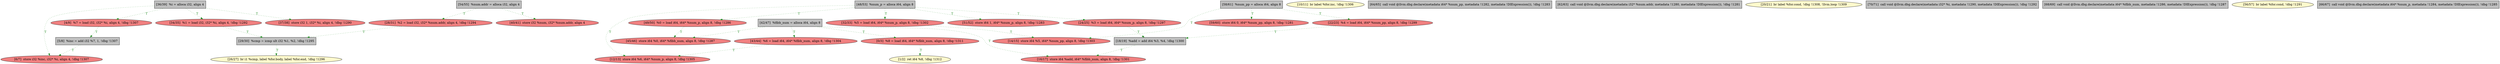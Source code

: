 
digraph G {


node122 [fillcolor=lightcoral,label="[28/31]  %2 = load i32, i32* %num.addr, align 4, !dbg !1294",shape=ellipse,style=filled ]
node115 [fillcolor=lightcoral,label="[16/17]  store i64 %add, i64* %fibb_num, align 8, !dbg !1301",shape=ellipse,style=filled ]
node111 [fillcolor=lightcoral,label="[14/15]  store i64 %5, i64* %num_pp, align 8, !dbg !1303",shape=ellipse,style=filled ]
node110 [fillcolor=grey,label="[5/8]  %inc = add i32 %7, 1, !dbg !1307",shape=rectangle,style=filled ]
node114 [fillcolor=lightcoral,label="[4/9]  %7 = load i32, i32* %i, align 4, !dbg !1307",shape=ellipse,style=filled ]
node109 [fillcolor=lightcoral,label="[37/38]  store i32 1, i32* %i, align 4, !dbg !1290",shape=ellipse,style=filled ]
node108 [fillcolor=lightcoral,label="[0/3]  %8 = load i64, i64* %fibb_num, align 8, !dbg !1311",shape=ellipse,style=filled ]
node107 [fillcolor=lemonchiffon,label="[10/11]  br label %for.inc, !dbg !1306",shape=ellipse,style=filled ]
node117 [fillcolor=lightcoral,label="[22/23]  %4 = load i64, i64* %num_pp, align 8, !dbg !1299",shape=ellipse,style=filled ]
node113 [fillcolor=lightcoral,label="[24/25]  %3 = load i64, i64* %num_p, align 8, !dbg !1297",shape=ellipse,style=filled ]
node106 [fillcolor=grey,label="[36/39]  %i = alloca i32, align 4",shape=rectangle,style=filled ]
node104 [fillcolor=grey,label="[64/65]  call void @llvm.dbg.declare(metadata i64* %num_pp, metadata !1282, metadata !DIExpression()), !dbg !1283",shape=rectangle,style=filled ]
node92 [fillcolor=grey,label="[48/53]  %num_p = alloca i64, align 8",shape=rectangle,style=filled ]
node105 [fillcolor=grey,label="[62/63]  call void @llvm.dbg.declare(metadata i32* %num.addr, metadata !1280, metadata !DIExpression()), !dbg !1281",shape=rectangle,style=filled ]
node87 [fillcolor=lightcoral,label="[40/41]  store i32 %num, i32* %num.addr, align 4",shape=ellipse,style=filled ]
node90 [fillcolor=lightcoral,label="[49/50]  %0 = load i64, i64* %num_p, align 8, !dbg !1286",shape=ellipse,style=filled ]
node88 [fillcolor=grey,label="[42/47]  %fibb_num = alloca i64, align 8",shape=rectangle,style=filled ]
node118 [fillcolor=lightcoral,label="[34/35]  %1 = load i32, i32* %i, align 4, !dbg !1292",shape=ellipse,style=filled ]
node91 [fillcolor=lightcoral,label="[59/60]  store i64 0, i64* %num_pp, align 8, !dbg !1281",shape=ellipse,style=filled ]
node94 [fillcolor=grey,label="[54/55]  %num.addr = alloca i32, align 4",shape=rectangle,style=filled ]
node119 [fillcolor=lightcoral,label="[32/33]  %5 = load i64, i64* %num_p, align 8, !dbg !1302",shape=ellipse,style=filled ]
node93 [fillcolor=lightcoral,label="[6/7]  store i32 %inc, i32* %i, align 4, !dbg !1307",shape=ellipse,style=filled ]
node116 [fillcolor=lemonchiffon,label="[20/21]  br label %for.cond, !dbg !1308, !llvm.loop !1309",shape=ellipse,style=filled ]
node89 [fillcolor=grey,label="[29/30]  %cmp = icmp ult i32 %1, %2, !dbg !1295",shape=rectangle,style=filled ]
node99 [fillcolor=grey,label="[58/61]  %num_pp = alloca i64, align 8",shape=rectangle,style=filled ]
node120 [fillcolor=grey,label="[18/19]  %add = add i64 %3, %4, !dbg !1300",shape=rectangle,style=filled ]
node100 [fillcolor=grey,label="[70/71]  call void @llvm.dbg.declare(metadata i32* %i, metadata !1290, metadata !DIExpression()), !dbg !1292",shape=rectangle,style=filled ]
node96 [fillcolor=lightcoral,label="[51/52]  store i64 1, i64* %num_p, align 8, !dbg !1283",shape=ellipse,style=filled ]
node121 [fillcolor=lemonchiffon,label="[26/27]  br i1 %cmp, label %for.body, label %for.end, !dbg !1296",shape=ellipse,style=filled ]
node112 [fillcolor=lightcoral,label="[12/13]  store i64 %6, i64* %num_p, align 8, !dbg !1305",shape=ellipse,style=filled ]
node103 [fillcolor=lightcoral,label="[45/46]  store i64 %0, i64* %fibb_num, align 8, !dbg !1287",shape=ellipse,style=filled ]
node97 [fillcolor=lightcoral,label="[43/44]  %6 = load i64, i64* %fibb_num, align 8, !dbg !1304",shape=ellipse,style=filled ]
node95 [fillcolor=grey,label="[68/69]  call void @llvm.dbg.declare(metadata i64* %fibb_num, metadata !1286, metadata !DIExpression()), !dbg !1287",shape=rectangle,style=filled ]
node98 [fillcolor=lemonchiffon,label="[56/57]  br label %for.cond, !dbg !1291",shape=ellipse,style=filled ]
node101 [fillcolor=grey,label="[66/67]  call void @llvm.dbg.declare(metadata i64* %num_p, metadata !1284, metadata !DIExpression()), !dbg !1285",shape=rectangle,style=filled ]
node102 [fillcolor=lemonchiffon,label="[1/2]  ret i64 %8, !dbg !1312",shape=ellipse,style=filled ]

node106->node109 [style=dotted,color=forestgreen,label="T",fontcolor=forestgreen ]
node92->node96 [style=dotted,color=forestgreen,label="T",fontcolor=forestgreen ]
node110->node93 [style=dotted,color=forestgreen,label="T",fontcolor=forestgreen ]
node106->node114 [style=dotted,color=forestgreen,label="T",fontcolor=forestgreen ]
node117->node120 [style=dotted,color=forestgreen,label="T",fontcolor=forestgreen ]
node122->node89 [style=dotted,color=forestgreen,label="T",fontcolor=forestgreen ]
node118->node89 [style=dotted,color=forestgreen,label="T",fontcolor=forestgreen ]
node90->node103 [style=dotted,color=forestgreen,label="T",fontcolor=forestgreen ]
node92->node113 [style=dotted,color=forestgreen,label="T",fontcolor=forestgreen ]
node92->node112 [style=dotted,color=forestgreen,label="T",fontcolor=forestgreen ]
node89->node121 [style=dotted,color=forestgreen,label="T",fontcolor=forestgreen ]
node99->node117 [style=dotted,color=forestgreen,label="T",fontcolor=forestgreen ]
node113->node120 [style=dotted,color=forestgreen,label="T",fontcolor=forestgreen ]
node88->node103 [style=dotted,color=forestgreen,label="T",fontcolor=forestgreen ]
node106->node118 [style=dotted,color=forestgreen,label="T",fontcolor=forestgreen ]
node92->node119 [style=dotted,color=forestgreen,label="T",fontcolor=forestgreen ]
node114->node110 [style=dotted,color=forestgreen,label="T",fontcolor=forestgreen ]
node94->node122 [style=dotted,color=forestgreen,label="T",fontcolor=forestgreen ]
node106->node93 [style=dotted,color=forestgreen,label="T",fontcolor=forestgreen ]
node97->node112 [style=dotted,color=forestgreen,label="T",fontcolor=forestgreen ]
node99->node91 [style=dotted,color=forestgreen,label="T",fontcolor=forestgreen ]
node99->node111 [style=dotted,color=forestgreen,label="T",fontcolor=forestgreen ]
node120->node115 [style=dotted,color=forestgreen,label="T",fontcolor=forestgreen ]
node88->node108 [style=dotted,color=forestgreen,label="T",fontcolor=forestgreen ]
node119->node111 [style=dotted,color=forestgreen,label="T",fontcolor=forestgreen ]
node92->node90 [style=dotted,color=forestgreen,label="T",fontcolor=forestgreen ]
node94->node87 [style=dotted,color=forestgreen,label="T",fontcolor=forestgreen ]
node88->node97 [style=dotted,color=forestgreen,label="T",fontcolor=forestgreen ]
node88->node115 [style=dotted,color=forestgreen,label="T",fontcolor=forestgreen ]
node108->node102 [style=dotted,color=forestgreen,label="T",fontcolor=forestgreen ]


}
